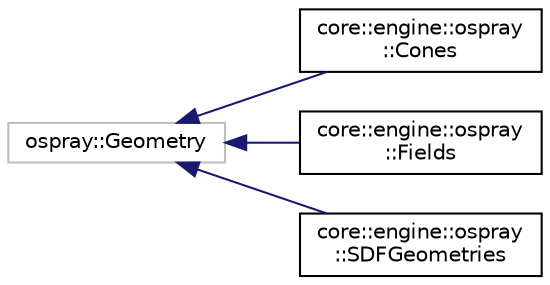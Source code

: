 digraph "Graphical Class Hierarchy"
{
 // LATEX_PDF_SIZE
  edge [fontname="Helvetica",fontsize="10",labelfontname="Helvetica",labelfontsize="10"];
  node [fontname="Helvetica",fontsize="10",shape=record];
  rankdir="LR";
  Node179 [label="ospray::Geometry",height=0.2,width=0.4,color="grey75", fillcolor="white", style="filled",tooltip=" "];
  Node179 -> Node0 [dir="back",color="midnightblue",fontsize="10",style="solid",fontname="Helvetica"];
  Node0 [label="core::engine::ospray\l::Cones",height=0.2,width=0.4,color="black", fillcolor="white", style="filled",URL="$d4/d79/structcore_1_1engine_1_1ospray_1_1Cones.html",tooltip=" "];
  Node179 -> Node181 [dir="back",color="midnightblue",fontsize="10",style="solid",fontname="Helvetica"];
  Node181 [label="core::engine::ospray\l::Fields",height=0.2,width=0.4,color="black", fillcolor="white", style="filled",URL="$d0/da1/structcore_1_1engine_1_1ospray_1_1Fields.html",tooltip=" "];
  Node179 -> Node182 [dir="back",color="midnightblue",fontsize="10",style="solid",fontname="Helvetica"];
  Node182 [label="core::engine::ospray\l::SDFGeometries",height=0.2,width=0.4,color="black", fillcolor="white", style="filled",URL="$d4/dac/structcore_1_1engine_1_1ospray_1_1SDFGeometries.html",tooltip=" "];
}
